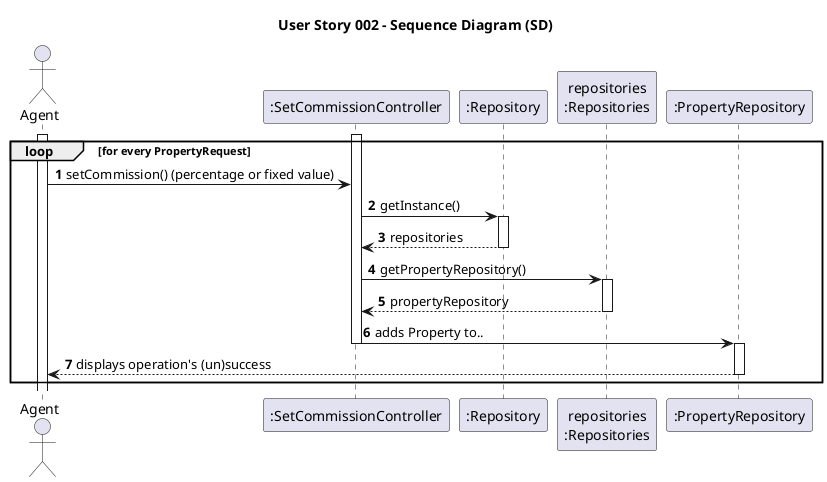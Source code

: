 @startuml

skinparam packageStyle rectangle
skinparam shadowing false

title User Story 002 - Sequence Diagram (SD)

autonumber

actor "Agent" as Agent
participant ":SetCommissionController" as CTRL
participant ":Repository" as RepositorySingleton
participant "repositories\n:Repositories" as PLAT
participant ":PropertyRepository" as Property

activate Agent

activate CTRL

loop for every PropertyRequest
Agent -> CTRL : setCommission() (percentage or fixed value)

CTRL -> RepositorySingleton : getInstance()
activate RepositorySingleton

RepositorySingleton --> CTRL : repositories
deactivate RepositorySingleton

CTRL -> PLAT : getPropertyRepository()
activate PLAT

PLAT --> CTRL : propertyRepository
deactivate PLAT

CTRL -> Property : adds Property to..
deactivate CTRL
activate Property
Property --> Agent : displays operation's (un)success
deactivate Property
end
@enduml